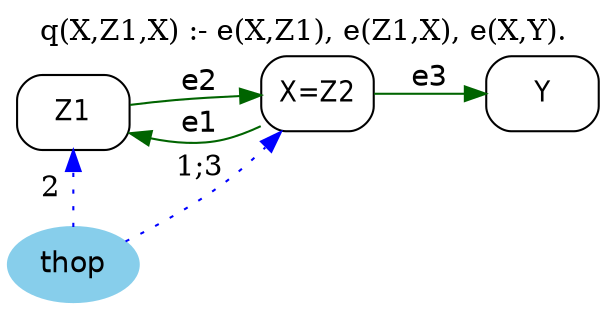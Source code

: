 strict digraph G {
	graph [bb="0,0,271.19,141",
		label="q(X,Z1,X) :- e(X,Z1), e(Z1,X), e(X,Y).",
		labelloc=t,
		lheight=0.21,
		lp="135.6,129.5",
		lwidth=3.07,
		rankdir=LR
	];
	node [label="\N"];
	Z1	 [fontname="Helvetica-Narrow",
		height=0.5,
		pos="28.597,91",
		shape=box,
		style=rounded,
		width=0.75];
	X	 [fontname="Helvetica-Narrow",
		height=0.5,
		label="X=Z2",
		pos="138.19,100",
		shape=box,
		style=rounded,
		width=0.75];
	Z1 -> X	 [color=darkgreen,
		fontname=helvetica,
		label=e2,
		lp="84.195,105.5",
		pos="e,111.18,99.191 55.661,94.859 62.056,95.667 68.857,96.442 75.195,97 83.57,97.737 92.588,98.302 101.11,98.732"];
	X -> Z1	 [color=darkgreen,
		fontname=helvetica,
		label=e1,
		lp="84.195,85.5",
		pos="e,55.702,80.37 110.84,84.208 105.18,81.639 99.126,79.372 93.195,78 84.287,75.939 74.646,76.432 65.596,78.085"];
	Y	 [fontname="Helvetica-Narrow",
		height=0.5,
		pos="244.19,100",
		shape=box,
		style=rounded,
		width=0.75];
	X -> Y	 [color=darkgreen,
		fontname=helvetica,
		label=e3,
		lp="191.19,107.5",
		pos="e,216.85,100 165.22,100 177.83,100 193.05,100 206.74,100"];
	thop	 [color=skyblue,
		fillcolor=skyblue,
		fontname=helvetica,
		height=0.5,
		pos="28.597,18",
		shape=oval,
		style="filled,rounded",
		width=0.79437];
	thop -> Z1	 [color=blue,
		constraint=false,
		label=2,
		lp="18.097,54.5",
		pos="e,28.597,72.91 28.597,36.045 28.597,44.117 28.597,53.824 28.597,62.818",
		style=dotted];
	thop -> X	 [color=blue,
		constraint=false,
		label="1;3",
		lp="84.195,64.5",
		pos="e,121.05,81.894 50.607,29.691 63.474,36.911 79.772,46.734 93.195,57 100.23,62.379 107.37,68.72 113.83,74.855",
		style=dotted];
}
